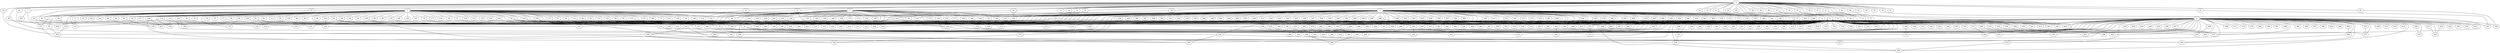 
graph graphname {
    0 -- 1
0 -- 2
0 -- 3
0 -- 4
0 -- 5
0 -- 6
0 -- 7
0 -- 8
0 -- 9
0 -- 10
0 -- 11
0 -- 12
0 -- 13
0 -- 14
0 -- 15
0 -- 16
0 -- 17
0 -- 18
0 -- 19
0 -- 20
0 -- 21
0 -- 22
0 -- 23
0 -- 24
0 -- 25
0 -- 26
0 -- 27
0 -- 28
0 -- 29
0 -- 30
0 -- 31
0 -- 32
0 -- 33
0 -- 34
0 -- 35
0 -- 36
0 -- 37
0 -- 38
0 -- 39
0 -- 40
0 -- 41
0 -- 42
0 -- 43
0 -- 44
0 -- 45
0 -- 46
0 -- 47
0 -- 48
0 -- 49
1 -- 50
1 -- 51
1 -- 52
1 -- 53
1 -- 54
1 -- 55
1 -- 56
1 -- 57
1 -- 58
1 -- 59
1 -- 60
1 -- 61
1 -- 62
1 -- 63
1 -- 64
1 -- 65
1 -- 66
1 -- 67
1 -- 68
1 -- 69
1 -- 70
1 -- 71
1 -- 72
1 -- 73
1 -- 74
1 -- 75
1 -- 76
1 -- 77
1 -- 78
1 -- 79
1 -- 80
1 -- 81
1 -- 82
1 -- 83
1 -- 84
1 -- 85
1 -- 86
1 -- 87
1 -- 88
1 -- 89
1 -- 90
1 -- 91
1 -- 92
1 -- 93
1 -- 94
1 -- 95
1 -- 96
1 -- 97
1 -- 98
1 -- 99
1 -- 100
1 -- 101
1 -- 102
1 -- 103
1 -- 104
1 -- 105
1 -- 106
1 -- 107
1 -- 108
1 -- 109
1 -- 110
1 -- 111
1 -- 112
1 -- 113
1 -- 114
1 -- 115
1 -- 116
1 -- 117
1 -- 118
1 -- 119
1 -- 120
1 -- 121
1 -- 122
1 -- 123
1 -- 124
1 -- 125
1 -- 126
1 -- 127
1 -- 128
1 -- 129
1 -- 130
1 -- 131
1 -- 132
1 -- 133
1 -- 134
1 -- 135
1 -- 136
1 -- 137
1 -- 138
1 -- 139
1 -- 140
1 -- 141
1 -- 142
1 -- 143
2 -- 144
2 -- 145
2 -- 146
2 -- 147
2 -- 148
2 -- 149
2 -- 150
2 -- 151
2 -- 152
2 -- 153
2 -- 154
2 -- 155
2 -- 156
2 -- 157
2 -- 158
2 -- 159
2 -- 160
2 -- 161
2 -- 162
2 -- 163
2 -- 164
2 -- 165
2 -- 166
2 -- 167
2 -- 168
2 -- 169
2 -- 170
2 -- 171
2 -- 172
2 -- 173
2 -- 326
2 -- 270
3 -- 174
3 -- 175
3 -- 176
3 -- 177
3 -- 178
3 -- 179
3 -- 180
3 -- 181
3 -- 182
3 -- 183
3 -- 184
3 -- 185
3 -- 186
3 -- 187
3 -- 188
3 -- 189
3 -- 190
3 -- 191
3 -- 192
3 -- 193
3 -- 194
3 -- 195
3 -- 196
3 -- 197
3 -- 198
3 -- 199
3 -- 200
3 -- 201
3 -- 202
3 -- 203
3 -- 204
3 -- 205
3 -- 206
3 -- 207
3 -- 208
3 -- 209
3 -- 210
3 -- 211
3 -- 212
3 -- 213
3 -- 214
3 -- 215
3 -- 216
3 -- 217
3 -- 218
3 -- 219
3 -- 220
3 -- 221
3 -- 222
3 -- 223
3 -- 224
3 -- 225
3 -- 226
3 -- 227
3 -- 228
3 -- 229
3 -- 230
3 -- 231
3 -- 232
3 -- 233
3 -- 234
3 -- 235
3 -- 236
3 -- 237
3 -- 238
3 -- 239
3 -- 240
3 -- 241
3 -- 242
3 -- 243
3 -- 244
3 -- 245
3 -- 246
3 -- 247
3 -- 248
3 -- 249
3 -- 250
3 -- 251
3 -- 252
3 -- 253
3 -- 254
3 -- 255
3 -- 256
3 -- 257
3 -- 258
3 -- 259
3 -- 260
3 -- 261
3 -- 262
3 -- 263
3 -- 264
3 -- 265
3 -- 266
3 -- 267
3 -- 268
3 -- 269
3 -- 270
3 -- 271
3 -- 272
3 -- 273
3 -- 274
3 -- 275
3 -- 276
3 -- 277
3 -- 278
3 -- 279
3 -- 280
3 -- 281
3 -- 282
3 -- 283
3 -- 284
3 -- 108
4 -- 288
4 -- 285
4 -- 286
4 -- 287
5 -- 289
5 -- 290
5 -- 291
5 -- 292
5 -- 293
5 -- 294
5 -- 295
5 -- 296
5 -- 297
5 -- 298
5 -- 299
5 -- 300
5 -- 301
5 -- 302
5 -- 303
5 -- 304
5 -- 305
5 -- 306
5 -- 307
5 -- 308
5 -- 309
5 -- 310
5 -- 311
5 -- 312
5 -- 313
5 -- 314
5 -- 315
5 -- 316
5 -- 317
5 -- 318
5 -- 319
5 -- 320
5 -- 321
5 -- 322
5 -- 323
5 -- 324
5 -- 325
5 -- 326
5 -- 327
5 -- 328
5 -- 329
5 -- 330
5 -- 331
5 -- 332
5 -- 333
5 -- 334
5 -- 335
5 -- 336
5 -- 337
5 -- 338
5 -- 339
5 -- 340
5 -- 341
5 -- 342
5 -- 343
5 -- 344
5 -- 345
5 -- 346
5 -- 347
5 -- 348
5 -- 349
5 -- 350
5 -- 351
5 -- 352
5 -- 353
5 -- 354
5 -- 355
5 -- 356
5 -- 357
5 -- 358
5 -- 359
5 -- 360
5 -- 361
5 -- 362
5 -- 363
5 -- 364
5 -- 365
5 -- 69
5 -- 286
6 -- 384
6 -- 386
6 -- 387
6 -- 388
6 -- 389
6 -- 390
6 -- 385
6 -- 392
6 -- 393
6 -- 394
6 -- 395
6 -- 396
6 -- 397
6 -- 398
6 -- 399
6 -- 400
6 -- 401
6 -- 402
6 -- 403
6 -- 404
6 -- 405
6 -- 406
6 -- 407
6 -- 408
6 -- 409
6 -- 410
6 -- 411
6 -- 412
6 -- 413
6 -- 414
6 -- 415
6 -- 416
6 -- 417
6 -- 418
6 -- 419
6 -- 420
6 -- 421
6 -- 422
6 -- 423
6 -- 424
6 -- 425
6 -- 426
6 -- 391
6 -- 428
6 -- 429
6 -- 430
6 -- 431
6 -- 432
6 -- 433
6 -- 434
6 -- 435
6 -- 436
6 -- 437
6 -- 438
6 -- 439
6 -- 440
6 -- 441
6 -- 442
6 -- 443
6 -- 444
6 -- 445
6 -- 446
6 -- 427
6 -- 366
6 -- 367
6 -- 368
6 -- 369
6 -- 370
6 -- 371
6 -- 372
6 -- 373
6 -- 374
6 -- 375
6 -- 376
6 -- 377
6 -- 378
6 -- 379
6 -- 380
6 -- 381
6 -- 382
6 -- 383
7 -- 448
7 -- 447
8 -- 449
8 -- 262
9 -- 17
9 -- 251
10 -- 11
10 -- 381
11 -- 445
11 -- 330
12 -- 288
12 -- 403
15 -- 132
15 -- 309
16 -- 367
18 -- 363
19 -- 34
20 -- 392
22 -- 89
23 -- 110
26 -- 359
26 -- 236
27 -- 413
27 -- 57
31 -- 88
31 -- 136
32 -- 40
33 -- 379
34 -- 341
35 -- 66
35 -- 125
38 -- 376
38 -- 137
38 -- 232
39 -- 143
40 -- 303
42 -- 193
42 -- 147
46 -- 260
46 -- 407
48 -- 328
49 -- 152
50 -- 442
50 -- 283
50 -- 227
51 -- 283
54 -- 363
55 -- 163
56 -- 197
56 -- 89
57 -- 428
57 -- 383
58 -- 326
59 -- 288
60 -- 79
61 -- 340
63 -- 214
65 -- 292
65 -- 134
65 -- 146
66 -- 375
68 -- 104
69 -- 334
70 -- 147
71 -- 121
73 -- 426
76 -- 306
80 -- 279
81 -- 266
81 -- 413
81 -- 276
81 -- 208
87 -- 164
89 -- 423
91 -- 338
91 -- 422
91 -- 370
92 -- 225
92 -- 393
92 -- 155
92 -- 266
97 -- 268
99 -- 279
100 -- 322
100 -- 444
101 -- 395
102 -- 232
104 -- 363
105 -- 377
105 -- 276
105 -- 189
106 -- 357
108 -- 309
108 -- 133
109 -- 161
111 -- 151
112 -- 216
113 -- 311
114 -- 121
114 -- 277
115 -- 138
115 -- 189
116 -- 421
119 -- 280
119 -- 236
124 -- 448
124 -- 400
126 -- 339
126 -- 407
127 -- 277
127 -- 383
128 -- 303
128 -- 432
129 -- 418
131 -- 215
131 -- 441
134 -- 265
134 -- 234
135 -- 311
135 -- 429
135 -- 433
135 -- 381
136 -- 328
136 -- 266
137 -- 338
139 -- 152
140 -- 403
143 -- 321
144 -- 275
144 -- 306
148 -- 294
150 -- 303
153 -- 212
154 -- 379
155 -- 404
155 -- 260
157 -- 429
158 -- 266
160 -- 278
162 -- 296
162 -- 303
164 -- 329
165 -- 421
165 -- 303
166 -- 342
167 -- 292
171 -- 229
171 -- 302
173 -- 272
176 -- 359
182 -- 357
185 -- 359
196 -- 362
196 -- 283
200 -- 390
201 -- 373
203 -- 269
206 -- 342
208 -- 296
210 -- 322
213 -- 347
213 -- 311
217 -- 300
217 -- 376
220 -- 409
221 -- 412
221 -- 279
222 -- 258
225 -- 433
225 -- 305
228 -- 433
230 -- 268
231 -- 390
233 -- 410
234 -- 338
234 -- 437
235 -- 353
242 -- 304
243 -- 320
243 -- 352
243 -- 343
243 -- 381
245 -- 262
246 -- 299
247 -- 315
258 -- 280
259 -- 389
260 -- 322
262 -- 299
264 -- 293
278 -- 360
283 -- 393
287 -- 306
289 -- 327
290 -- 370
295 -- 384
304 -- 425
306 -- 400
306 -- 404
310 -- 401
317 -- 445
318 -- 399
326 -- 352
327 -- 339
328 -- 439
332 -- 390
339 -- 428
342 -- 432
342 -- 351
343 -- 389
348 -- 431
355 -- 379
357 -- 445
360 -- 400
366 -- 394
369 -- 422
372 -- 377
373 -- 375
380 -- 415
394 -- 404
405 -- 420
414 -- 428
417 -- 420

}
